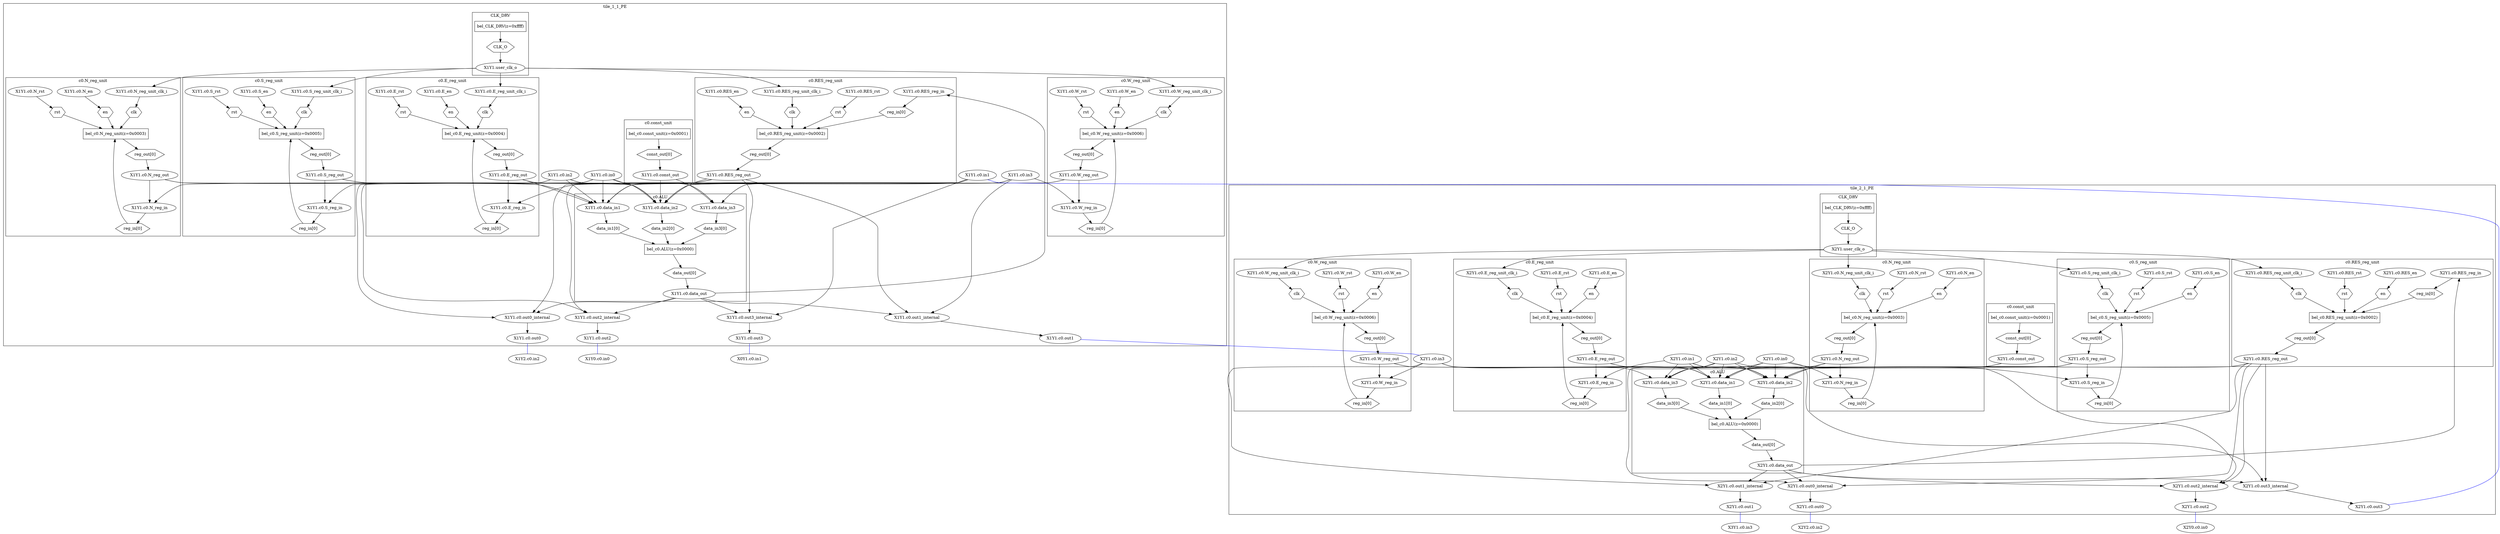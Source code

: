 digraph G {
subgraph cluster_1_1 {
label="tile_1_1_PE";
subgraph cluster_1_1_CLK_DRV {
label="CLK_DRV";
"X1Y1.bel_CLK_DRV" [label="bel_CLK_DRV(z=0xffff)", shape=box];
"X1Y1.CLK_DRVCLK_O" [label="CLK_O", shape=hexagon];
"X1Y1.bel_CLK_DRV" -> "X1Y1.CLK_DRVCLK_O";
"X1Y1.CLK_DRVCLK_O" -> "X1Y1.user_clk_o";
}

subgraph "cluster_1_1_c0.ALU" {
label="c0.ALU";
"X1Y1.bel_c0.ALU" [label="bel_c0.ALU(z=0x0000)", shape=box];
"X1Y1.c0.ALUdata_in1[0]" [label="data_in1[0]", shape=hexagon];
"X1Y1.c0.data_in1" -> "X1Y1.c0.ALUdata_in1[0]";
"X1Y1.c0.ALUdata_in1[0]" -> "X1Y1.bel_c0.ALU";
"X1Y1.c0.ALUdata_in2[0]" [label="data_in2[0]", shape=hexagon];
"X1Y1.c0.data_in2" -> "X1Y1.c0.ALUdata_in2[0]";
"X1Y1.c0.ALUdata_in2[0]" -> "X1Y1.bel_c0.ALU";
"X1Y1.c0.ALUdata_in3[0]" [label="data_in3[0]", shape=hexagon];
"X1Y1.c0.data_in3" -> "X1Y1.c0.ALUdata_in3[0]";
"X1Y1.c0.ALUdata_in3[0]" -> "X1Y1.bel_c0.ALU";
"X1Y1.c0.ALUdata_out[0]" [label="data_out[0]", shape=hexagon];
"X1Y1.bel_c0.ALU" -> "X1Y1.c0.ALUdata_out[0]";
"X1Y1.c0.ALUdata_out[0]" -> "X1Y1.c0.data_out";
}

subgraph "cluster_1_1_c0.const_unit" {
label="c0.const_unit";
"X1Y1.bel_c0.const_unit" [label="bel_c0.const_unit(z=0x0001)", shape=box];
"X1Y1.c0.const_unitconst_out[0]" [label="const_out[0]", shape=hexagon];
"X1Y1.bel_c0.const_unit" -> "X1Y1.c0.const_unitconst_out[0]";
"X1Y1.c0.const_unitconst_out[0]" -> "X1Y1.c0.const_out";
}

subgraph "cluster_1_1_c0.RES_reg_unit" {
label="c0.RES_reg_unit";
"X1Y1.bel_c0.RES_reg_unit" [label="bel_c0.RES_reg_unit(z=0x0002)", shape=box];
"X1Y1.c0.RES_reg_uniten" [label=en, shape=hexagon];
"X1Y1.c0.RES_en" -> "X1Y1.c0.RES_reg_uniten";
"X1Y1.c0.RES_reg_uniten" -> "X1Y1.bel_c0.RES_reg_unit";
"X1Y1.c0.RES_reg_unitreg_in[0]" [label="reg_in[0]", shape=hexagon];
"X1Y1.c0.RES_reg_in" -> "X1Y1.c0.RES_reg_unitreg_in[0]";
"X1Y1.c0.RES_reg_unitreg_in[0]" -> "X1Y1.bel_c0.RES_reg_unit";
"X1Y1.c0.RES_reg_unitrst" [label=rst, shape=hexagon];
"X1Y1.c0.RES_rst" -> "X1Y1.c0.RES_reg_unitrst";
"X1Y1.c0.RES_reg_unitrst" -> "X1Y1.bel_c0.RES_reg_unit";
"X1Y1.c0.RES_reg_unitreg_out[0]" [label="reg_out[0]", shape=hexagon];
"X1Y1.bel_c0.RES_reg_unit" -> "X1Y1.c0.RES_reg_unitreg_out[0]";
"X1Y1.c0.RES_reg_unitreg_out[0]" -> "X1Y1.c0.RES_reg_out";
"X1Y1.c0.RES_reg_unitclk" [label=clk, shape=hexagon];
"X1Y1.c0.RES_reg_unit_clk_i" -> "X1Y1.c0.RES_reg_unitclk";
"X1Y1.c0.RES_reg_unitclk" -> "X1Y1.bel_c0.RES_reg_unit";
}

subgraph "cluster_1_1_c0.N_reg_unit" {
label="c0.N_reg_unit";
"X1Y1.bel_c0.N_reg_unit" [label="bel_c0.N_reg_unit(z=0x0003)", shape=box];
"X1Y1.c0.N_reg_uniten" [label=en, shape=hexagon];
"X1Y1.c0.N_en" -> "X1Y1.c0.N_reg_uniten";
"X1Y1.c0.N_reg_uniten" -> "X1Y1.bel_c0.N_reg_unit";
"X1Y1.c0.N_reg_unitreg_in[0]" [label="reg_in[0]", shape=hexagon];
"X1Y1.c0.N_reg_in" -> "X1Y1.c0.N_reg_unitreg_in[0]";
"X1Y1.c0.N_reg_unitreg_in[0]" -> "X1Y1.bel_c0.N_reg_unit";
"X1Y1.c0.N_reg_unitrst" [label=rst, shape=hexagon];
"X1Y1.c0.N_rst" -> "X1Y1.c0.N_reg_unitrst";
"X1Y1.c0.N_reg_unitrst" -> "X1Y1.bel_c0.N_reg_unit";
"X1Y1.c0.N_reg_unitreg_out[0]" [label="reg_out[0]", shape=hexagon];
"X1Y1.bel_c0.N_reg_unit" -> "X1Y1.c0.N_reg_unitreg_out[0]";
"X1Y1.c0.N_reg_unitreg_out[0]" -> "X1Y1.c0.N_reg_out";
"X1Y1.c0.N_reg_unitclk" [label=clk, shape=hexagon];
"X1Y1.c0.N_reg_unit_clk_i" -> "X1Y1.c0.N_reg_unitclk";
"X1Y1.c0.N_reg_unitclk" -> "X1Y1.bel_c0.N_reg_unit";
}

subgraph "cluster_1_1_c0.E_reg_unit" {
label="c0.E_reg_unit";
"X1Y1.bel_c0.E_reg_unit" [label="bel_c0.E_reg_unit(z=0x0004)", shape=box];
"X1Y1.c0.E_reg_uniten" [label=en, shape=hexagon];
"X1Y1.c0.E_en" -> "X1Y1.c0.E_reg_uniten";
"X1Y1.c0.E_reg_uniten" -> "X1Y1.bel_c0.E_reg_unit";
"X1Y1.c0.E_reg_unitreg_in[0]" [label="reg_in[0]", shape=hexagon];
"X1Y1.c0.E_reg_in" -> "X1Y1.c0.E_reg_unitreg_in[0]";
"X1Y1.c0.E_reg_unitreg_in[0]" -> "X1Y1.bel_c0.E_reg_unit";
"X1Y1.c0.E_reg_unitrst" [label=rst, shape=hexagon];
"X1Y1.c0.E_rst" -> "X1Y1.c0.E_reg_unitrst";
"X1Y1.c0.E_reg_unitrst" -> "X1Y1.bel_c0.E_reg_unit";
"X1Y1.c0.E_reg_unitreg_out[0]" [label="reg_out[0]", shape=hexagon];
"X1Y1.bel_c0.E_reg_unit" -> "X1Y1.c0.E_reg_unitreg_out[0]";
"X1Y1.c0.E_reg_unitreg_out[0]" -> "X1Y1.c0.E_reg_out";
"X1Y1.c0.E_reg_unitclk" [label=clk, shape=hexagon];
"X1Y1.c0.E_reg_unit_clk_i" -> "X1Y1.c0.E_reg_unitclk";
"X1Y1.c0.E_reg_unitclk" -> "X1Y1.bel_c0.E_reg_unit";
}

subgraph "cluster_1_1_c0.S_reg_unit" {
label="c0.S_reg_unit";
"X1Y1.bel_c0.S_reg_unit" [label="bel_c0.S_reg_unit(z=0x0005)", shape=box];
"X1Y1.c0.S_reg_uniten" [label=en, shape=hexagon];
"X1Y1.c0.S_en" -> "X1Y1.c0.S_reg_uniten";
"X1Y1.c0.S_reg_uniten" -> "X1Y1.bel_c0.S_reg_unit";
"X1Y1.c0.S_reg_unitreg_in[0]" [label="reg_in[0]", shape=hexagon];
"X1Y1.c0.S_reg_in" -> "X1Y1.c0.S_reg_unitreg_in[0]";
"X1Y1.c0.S_reg_unitreg_in[0]" -> "X1Y1.bel_c0.S_reg_unit";
"X1Y1.c0.S_reg_unitrst" [label=rst, shape=hexagon];
"X1Y1.c0.S_rst" -> "X1Y1.c0.S_reg_unitrst";
"X1Y1.c0.S_reg_unitrst" -> "X1Y1.bel_c0.S_reg_unit";
"X1Y1.c0.S_reg_unitreg_out[0]" [label="reg_out[0]", shape=hexagon];
"X1Y1.bel_c0.S_reg_unit" -> "X1Y1.c0.S_reg_unitreg_out[0]";
"X1Y1.c0.S_reg_unitreg_out[0]" -> "X1Y1.c0.S_reg_out";
"X1Y1.c0.S_reg_unitclk" [label=clk, shape=hexagon];
"X1Y1.c0.S_reg_unit_clk_i" -> "X1Y1.c0.S_reg_unitclk";
"X1Y1.c0.S_reg_unitclk" -> "X1Y1.bel_c0.S_reg_unit";
}

subgraph "cluster_1_1_c0.W_reg_unit" {
label="c0.W_reg_unit";
"X1Y1.bel_c0.W_reg_unit" [label="bel_c0.W_reg_unit(z=0x0006)", shape=box];
"X1Y1.c0.W_reg_uniten" [label=en, shape=hexagon];
"X1Y1.c0.W_en" -> "X1Y1.c0.W_reg_uniten";
"X1Y1.c0.W_reg_uniten" -> "X1Y1.bel_c0.W_reg_unit";
"X1Y1.c0.W_reg_unitreg_in[0]" [label="reg_in[0]", shape=hexagon];
"X1Y1.c0.W_reg_in" -> "X1Y1.c0.W_reg_unitreg_in[0]";
"X1Y1.c0.W_reg_unitreg_in[0]" -> "X1Y1.bel_c0.W_reg_unit";
"X1Y1.c0.W_reg_unitrst" [label=rst, shape=hexagon];
"X1Y1.c0.W_rst" -> "X1Y1.c0.W_reg_unitrst";
"X1Y1.c0.W_reg_unitrst" -> "X1Y1.bel_c0.W_reg_unit";
"X1Y1.c0.W_reg_unitreg_out[0]" [label="reg_out[0]", shape=hexagon];
"X1Y1.bel_c0.W_reg_unit" -> "X1Y1.c0.W_reg_unitreg_out[0]";
"X1Y1.c0.W_reg_unitreg_out[0]" -> "X1Y1.c0.W_reg_out";
"X1Y1.c0.W_reg_unitclk" [label=clk, shape=hexagon];
"X1Y1.c0.W_reg_unit_clk_i" -> "X1Y1.c0.W_reg_unitclk";
"X1Y1.c0.W_reg_unitclk" -> "X1Y1.bel_c0.W_reg_unit";
}

"X1Y1.user_clk_o" -> "X1Y1.c0.RES_reg_unit_clk_i";
"X1Y1.user_clk_o" -> "X1Y1.c0.N_reg_unit_clk_i";
"X1Y1.user_clk_o" -> "X1Y1.c0.E_reg_unit_clk_i";
"X1Y1.user_clk_o" -> "X1Y1.c0.S_reg_unit_clk_i";
"X1Y1.user_clk_o" -> "X1Y1.c0.W_reg_unit_clk_i";
"X1Y1.c0.out0_internal" -> "X1Y1.c0.out0";
"X1Y1.c0.out1_internal" -> "X1Y1.c0.out1";
"X1Y1.c0.out2_internal" -> "X1Y1.c0.out2";
"X1Y1.c0.out3_internal" -> "X1Y1.c0.out3";
"X1Y1.c0.data_out" -> "X1Y1.c0.out0_internal";
"X1Y1.c0.RES_reg_out" -> "X1Y1.c0.out0_internal";
"X1Y1.c0.in2" -> "X1Y1.c0.out0_internal";
"X1Y1.c0.data_out" -> "X1Y1.c0.out1_internal";
"X1Y1.c0.RES_reg_out" -> "X1Y1.c0.out1_internal";
"X1Y1.c0.in3" -> "X1Y1.c0.out1_internal";
"X1Y1.c0.data_out" -> "X1Y1.c0.out2_internal";
"X1Y1.c0.RES_reg_out" -> "X1Y1.c0.out2_internal";
"X1Y1.c0.in0" -> "X1Y1.c0.out2_internal";
"X1Y1.c0.data_out" -> "X1Y1.c0.out3_internal";
"X1Y1.c0.RES_reg_out" -> "X1Y1.c0.out3_internal";
"X1Y1.c0.in1" -> "X1Y1.c0.out3_internal";
"X1Y1.c0.in0" -> "X1Y1.c0.data_in1";
"X1Y1.c0.in1" -> "X1Y1.c0.data_in1";
"X1Y1.c0.in2" -> "X1Y1.c0.data_in1";
"X1Y1.c0.in3" -> "X1Y1.c0.data_in1";
"X1Y1.c0.RES_reg_out" -> "X1Y1.c0.data_in1";
"X1Y1.c0.N_reg_out" -> "X1Y1.c0.data_in1";
"X1Y1.c0.E_reg_out" -> "X1Y1.c0.data_in1";
"X1Y1.c0.S_reg_out" -> "X1Y1.c0.data_in1";
"X1Y1.c0.W_reg_out" -> "X1Y1.c0.data_in1";
"X1Y1.c0.in0" -> "X1Y1.c0.data_in2";
"X1Y1.c0.in1" -> "X1Y1.c0.data_in2";
"X1Y1.c0.in2" -> "X1Y1.c0.data_in2";
"X1Y1.c0.in3" -> "X1Y1.c0.data_in2";
"X1Y1.c0.const_out" -> "X1Y1.c0.data_in2";
"X1Y1.c0.RES_reg_out" -> "X1Y1.c0.data_in2";
"X1Y1.c0.N_reg_out" -> "X1Y1.c0.data_in2";
"X1Y1.c0.E_reg_out" -> "X1Y1.c0.data_in2";
"X1Y1.c0.S_reg_out" -> "X1Y1.c0.data_in2";
"X1Y1.c0.W_reg_out" -> "X1Y1.c0.data_in2";
"X1Y1.c0.in0" -> "X1Y1.c0.data_in3";
"X1Y1.c0.in1" -> "X1Y1.c0.data_in3";
"X1Y1.c0.in2" -> "X1Y1.c0.data_in3";
"X1Y1.c0.in3" -> "X1Y1.c0.data_in3";
"X1Y1.c0.const_out" -> "X1Y1.c0.data_in3";
"X1Y1.c0.data_out" -> "X1Y1.c0.RES_reg_in";
"X1Y1.c0.in0" -> "X1Y1.c0.N_reg_in";
"X1Y1.c0.N_reg_out" -> "X1Y1.c0.N_reg_in";
"X1Y1.c0.in1" -> "X1Y1.c0.E_reg_in";
"X1Y1.c0.E_reg_out" -> "X1Y1.c0.E_reg_in";
"X1Y1.c0.in2" -> "X1Y1.c0.S_reg_in";
"X1Y1.c0.S_reg_out" -> "X1Y1.c0.S_reg_in";
"X1Y1.c0.in3" -> "X1Y1.c0.W_reg_in";
"X1Y1.c0.W_reg_out" -> "X1Y1.c0.W_reg_in";
}

"X1Y1.c0.out0" -> "X1Y2.c0.in2" [dir=none, color=blue];
"X1Y1.c0.out1" -> "X2Y1.c0.in3" [dir=none, color=blue];
"X1Y1.c0.out2" -> "X1Y0.c0.in0" [dir=none, color=blue];
"X1Y1.c0.out3" -> "X0Y1.c0.in1" [dir=none, color=blue];
subgraph cluster_2_1 {
label="tile_2_1_PE";
subgraph cluster_2_1_CLK_DRV {
label="CLK_DRV";
"X2Y1.bel_CLK_DRV" [label="bel_CLK_DRV(z=0xffff)", shape=box];
"X2Y1.CLK_DRVCLK_O" [label="CLK_O", shape=hexagon];
"X2Y1.bel_CLK_DRV" -> "X2Y1.CLK_DRVCLK_O";
"X2Y1.CLK_DRVCLK_O" -> "X2Y1.user_clk_o";
}

subgraph "cluster_2_1_c0.ALU" {
label="c0.ALU";
"X2Y1.bel_c0.ALU" [label="bel_c0.ALU(z=0x0000)", shape=box];
"X2Y1.c0.ALUdata_in1[0]" [label="data_in1[0]", shape=hexagon];
"X2Y1.c0.data_in1" -> "X2Y1.c0.ALUdata_in1[0]";
"X2Y1.c0.ALUdata_in1[0]" -> "X2Y1.bel_c0.ALU";
"X2Y1.c0.ALUdata_in2[0]" [label="data_in2[0]", shape=hexagon];
"X2Y1.c0.data_in2" -> "X2Y1.c0.ALUdata_in2[0]";
"X2Y1.c0.ALUdata_in2[0]" -> "X2Y1.bel_c0.ALU";
"X2Y1.c0.ALUdata_in3[0]" [label="data_in3[0]", shape=hexagon];
"X2Y1.c0.data_in3" -> "X2Y1.c0.ALUdata_in3[0]";
"X2Y1.c0.ALUdata_in3[0]" -> "X2Y1.bel_c0.ALU";
"X2Y1.c0.ALUdata_out[0]" [label="data_out[0]", shape=hexagon];
"X2Y1.bel_c0.ALU" -> "X2Y1.c0.ALUdata_out[0]";
"X2Y1.c0.ALUdata_out[0]" -> "X2Y1.c0.data_out";
}

subgraph "cluster_2_1_c0.const_unit" {
label="c0.const_unit";
"X2Y1.bel_c0.const_unit" [label="bel_c0.const_unit(z=0x0001)", shape=box];
"X2Y1.c0.const_unitconst_out[0]" [label="const_out[0]", shape=hexagon];
"X2Y1.bel_c0.const_unit" -> "X2Y1.c0.const_unitconst_out[0]";
"X2Y1.c0.const_unitconst_out[0]" -> "X2Y1.c0.const_out";
}

subgraph "cluster_2_1_c0.RES_reg_unit" {
label="c0.RES_reg_unit";
"X2Y1.bel_c0.RES_reg_unit" [label="bel_c0.RES_reg_unit(z=0x0002)", shape=box];
"X2Y1.c0.RES_reg_uniten" [label=en, shape=hexagon];
"X2Y1.c0.RES_en" -> "X2Y1.c0.RES_reg_uniten";
"X2Y1.c0.RES_reg_uniten" -> "X2Y1.bel_c0.RES_reg_unit";
"X2Y1.c0.RES_reg_unitreg_in[0]" [label="reg_in[0]", shape=hexagon];
"X2Y1.c0.RES_reg_in" -> "X2Y1.c0.RES_reg_unitreg_in[0]";
"X2Y1.c0.RES_reg_unitreg_in[0]" -> "X2Y1.bel_c0.RES_reg_unit";
"X2Y1.c0.RES_reg_unitrst" [label=rst, shape=hexagon];
"X2Y1.c0.RES_rst" -> "X2Y1.c0.RES_reg_unitrst";
"X2Y1.c0.RES_reg_unitrst" -> "X2Y1.bel_c0.RES_reg_unit";
"X2Y1.c0.RES_reg_unitreg_out[0]" [label="reg_out[0]", shape=hexagon];
"X2Y1.bel_c0.RES_reg_unit" -> "X2Y1.c0.RES_reg_unitreg_out[0]";
"X2Y1.c0.RES_reg_unitreg_out[0]" -> "X2Y1.c0.RES_reg_out";
"X2Y1.c0.RES_reg_unitclk" [label=clk, shape=hexagon];
"X2Y1.c0.RES_reg_unit_clk_i" -> "X2Y1.c0.RES_reg_unitclk";
"X2Y1.c0.RES_reg_unitclk" -> "X2Y1.bel_c0.RES_reg_unit";
}

subgraph "cluster_2_1_c0.N_reg_unit" {
label="c0.N_reg_unit";
"X2Y1.bel_c0.N_reg_unit" [label="bel_c0.N_reg_unit(z=0x0003)", shape=box];
"X2Y1.c0.N_reg_uniten" [label=en, shape=hexagon];
"X2Y1.c0.N_en" -> "X2Y1.c0.N_reg_uniten";
"X2Y1.c0.N_reg_uniten" -> "X2Y1.bel_c0.N_reg_unit";
"X2Y1.c0.N_reg_unitreg_in[0]" [label="reg_in[0]", shape=hexagon];
"X2Y1.c0.N_reg_in" -> "X2Y1.c0.N_reg_unitreg_in[0]";
"X2Y1.c0.N_reg_unitreg_in[0]" -> "X2Y1.bel_c0.N_reg_unit";
"X2Y1.c0.N_reg_unitrst" [label=rst, shape=hexagon];
"X2Y1.c0.N_rst" -> "X2Y1.c0.N_reg_unitrst";
"X2Y1.c0.N_reg_unitrst" -> "X2Y1.bel_c0.N_reg_unit";
"X2Y1.c0.N_reg_unitreg_out[0]" [label="reg_out[0]", shape=hexagon];
"X2Y1.bel_c0.N_reg_unit" -> "X2Y1.c0.N_reg_unitreg_out[0]";
"X2Y1.c0.N_reg_unitreg_out[0]" -> "X2Y1.c0.N_reg_out";
"X2Y1.c0.N_reg_unitclk" [label=clk, shape=hexagon];
"X2Y1.c0.N_reg_unit_clk_i" -> "X2Y1.c0.N_reg_unitclk";
"X2Y1.c0.N_reg_unitclk" -> "X2Y1.bel_c0.N_reg_unit";
}

subgraph "cluster_2_1_c0.E_reg_unit" {
label="c0.E_reg_unit";
"X2Y1.bel_c0.E_reg_unit" [label="bel_c0.E_reg_unit(z=0x0004)", shape=box];
"X2Y1.c0.E_reg_uniten" [label=en, shape=hexagon];
"X2Y1.c0.E_en" -> "X2Y1.c0.E_reg_uniten";
"X2Y1.c0.E_reg_uniten" -> "X2Y1.bel_c0.E_reg_unit";
"X2Y1.c0.E_reg_unitreg_in[0]" [label="reg_in[0]", shape=hexagon];
"X2Y1.c0.E_reg_in" -> "X2Y1.c0.E_reg_unitreg_in[0]";
"X2Y1.c0.E_reg_unitreg_in[0]" -> "X2Y1.bel_c0.E_reg_unit";
"X2Y1.c0.E_reg_unitrst" [label=rst, shape=hexagon];
"X2Y1.c0.E_rst" -> "X2Y1.c0.E_reg_unitrst";
"X2Y1.c0.E_reg_unitrst" -> "X2Y1.bel_c0.E_reg_unit";
"X2Y1.c0.E_reg_unitreg_out[0]" [label="reg_out[0]", shape=hexagon];
"X2Y1.bel_c0.E_reg_unit" -> "X2Y1.c0.E_reg_unitreg_out[0]";
"X2Y1.c0.E_reg_unitreg_out[0]" -> "X2Y1.c0.E_reg_out";
"X2Y1.c0.E_reg_unitclk" [label=clk, shape=hexagon];
"X2Y1.c0.E_reg_unit_clk_i" -> "X2Y1.c0.E_reg_unitclk";
"X2Y1.c0.E_reg_unitclk" -> "X2Y1.bel_c0.E_reg_unit";
}

subgraph "cluster_2_1_c0.S_reg_unit" {
label="c0.S_reg_unit";
"X2Y1.bel_c0.S_reg_unit" [label="bel_c0.S_reg_unit(z=0x0005)", shape=box];
"X2Y1.c0.S_reg_uniten" [label=en, shape=hexagon];
"X2Y1.c0.S_en" -> "X2Y1.c0.S_reg_uniten";
"X2Y1.c0.S_reg_uniten" -> "X2Y1.bel_c0.S_reg_unit";
"X2Y1.c0.S_reg_unitreg_in[0]" [label="reg_in[0]", shape=hexagon];
"X2Y1.c0.S_reg_in" -> "X2Y1.c0.S_reg_unitreg_in[0]";
"X2Y1.c0.S_reg_unitreg_in[0]" -> "X2Y1.bel_c0.S_reg_unit";
"X2Y1.c0.S_reg_unitrst" [label=rst, shape=hexagon];
"X2Y1.c0.S_rst" -> "X2Y1.c0.S_reg_unitrst";
"X2Y1.c0.S_reg_unitrst" -> "X2Y1.bel_c0.S_reg_unit";
"X2Y1.c0.S_reg_unitreg_out[0]" [label="reg_out[0]", shape=hexagon];
"X2Y1.bel_c0.S_reg_unit" -> "X2Y1.c0.S_reg_unitreg_out[0]";
"X2Y1.c0.S_reg_unitreg_out[0]" -> "X2Y1.c0.S_reg_out";
"X2Y1.c0.S_reg_unitclk" [label=clk, shape=hexagon];
"X2Y1.c0.S_reg_unit_clk_i" -> "X2Y1.c0.S_reg_unitclk";
"X2Y1.c0.S_reg_unitclk" -> "X2Y1.bel_c0.S_reg_unit";
}

subgraph "cluster_2_1_c0.W_reg_unit" {
label="c0.W_reg_unit";
"X2Y1.bel_c0.W_reg_unit" [label="bel_c0.W_reg_unit(z=0x0006)", shape=box];
"X2Y1.c0.W_reg_uniten" [label=en, shape=hexagon];
"X2Y1.c0.W_en" -> "X2Y1.c0.W_reg_uniten";
"X2Y1.c0.W_reg_uniten" -> "X2Y1.bel_c0.W_reg_unit";
"X2Y1.c0.W_reg_unitreg_in[0]" [label="reg_in[0]", shape=hexagon];
"X2Y1.c0.W_reg_in" -> "X2Y1.c0.W_reg_unitreg_in[0]";
"X2Y1.c0.W_reg_unitreg_in[0]" -> "X2Y1.bel_c0.W_reg_unit";
"X2Y1.c0.W_reg_unitrst" [label=rst, shape=hexagon];
"X2Y1.c0.W_rst" -> "X2Y1.c0.W_reg_unitrst";
"X2Y1.c0.W_reg_unitrst" -> "X2Y1.bel_c0.W_reg_unit";
"X2Y1.c0.W_reg_unitreg_out[0]" [label="reg_out[0]", shape=hexagon];
"X2Y1.bel_c0.W_reg_unit" -> "X2Y1.c0.W_reg_unitreg_out[0]";
"X2Y1.c0.W_reg_unitreg_out[0]" -> "X2Y1.c0.W_reg_out";
"X2Y1.c0.W_reg_unitclk" [label=clk, shape=hexagon];
"X2Y1.c0.W_reg_unit_clk_i" -> "X2Y1.c0.W_reg_unitclk";
"X2Y1.c0.W_reg_unitclk" -> "X2Y1.bel_c0.W_reg_unit";
}

"X2Y1.user_clk_o" -> "X2Y1.c0.RES_reg_unit_clk_i";
"X2Y1.user_clk_o" -> "X2Y1.c0.N_reg_unit_clk_i";
"X2Y1.user_clk_o" -> "X2Y1.c0.E_reg_unit_clk_i";
"X2Y1.user_clk_o" -> "X2Y1.c0.S_reg_unit_clk_i";
"X2Y1.user_clk_o" -> "X2Y1.c0.W_reg_unit_clk_i";
"X2Y1.c0.out0_internal" -> "X2Y1.c0.out0";
"X2Y1.c0.out1_internal" -> "X2Y1.c0.out1";
"X2Y1.c0.out2_internal" -> "X2Y1.c0.out2";
"X2Y1.c0.out3_internal" -> "X2Y1.c0.out3";
"X2Y1.c0.data_out" -> "X2Y1.c0.out0_internal";
"X2Y1.c0.RES_reg_out" -> "X2Y1.c0.out0_internal";
"X2Y1.c0.in2" -> "X2Y1.c0.out0_internal";
"X2Y1.c0.data_out" -> "X2Y1.c0.out1_internal";
"X2Y1.c0.RES_reg_out" -> "X2Y1.c0.out1_internal";
"X2Y1.c0.in3" -> "X2Y1.c0.out1_internal";
"X2Y1.c0.data_out" -> "X2Y1.c0.out2_internal";
"X2Y1.c0.RES_reg_out" -> "X2Y1.c0.out2_internal";
"X2Y1.c0.in0" -> "X2Y1.c0.out2_internal";
"X2Y1.c0.data_out" -> "X2Y1.c0.out3_internal";
"X2Y1.c0.RES_reg_out" -> "X2Y1.c0.out3_internal";
"X2Y1.c0.in1" -> "X2Y1.c0.out3_internal";
"X2Y1.c0.in0" -> "X2Y1.c0.data_in1";
"X2Y1.c0.in1" -> "X2Y1.c0.data_in1";
"X2Y1.c0.in2" -> "X2Y1.c0.data_in1";
"X2Y1.c0.in3" -> "X2Y1.c0.data_in1";
"X2Y1.c0.RES_reg_out" -> "X2Y1.c0.data_in1";
"X2Y1.c0.N_reg_out" -> "X2Y1.c0.data_in1";
"X2Y1.c0.E_reg_out" -> "X2Y1.c0.data_in1";
"X2Y1.c0.S_reg_out" -> "X2Y1.c0.data_in1";
"X2Y1.c0.W_reg_out" -> "X2Y1.c0.data_in1";
"X2Y1.c0.in0" -> "X2Y1.c0.data_in2";
"X2Y1.c0.in1" -> "X2Y1.c0.data_in2";
"X2Y1.c0.in2" -> "X2Y1.c0.data_in2";
"X2Y1.c0.in3" -> "X2Y1.c0.data_in2";
"X2Y1.c0.const_out" -> "X2Y1.c0.data_in2";
"X2Y1.c0.RES_reg_out" -> "X2Y1.c0.data_in2";
"X2Y1.c0.N_reg_out" -> "X2Y1.c0.data_in2";
"X2Y1.c0.E_reg_out" -> "X2Y1.c0.data_in2";
"X2Y1.c0.S_reg_out" -> "X2Y1.c0.data_in2";
"X2Y1.c0.W_reg_out" -> "X2Y1.c0.data_in2";
"X2Y1.c0.in0" -> "X2Y1.c0.data_in3";
"X2Y1.c0.in1" -> "X2Y1.c0.data_in3";
"X2Y1.c0.in2" -> "X2Y1.c0.data_in3";
"X2Y1.c0.in3" -> "X2Y1.c0.data_in3";
"X2Y1.c0.const_out" -> "X2Y1.c0.data_in3";
"X2Y1.c0.data_out" -> "X2Y1.c0.RES_reg_in";
"X2Y1.c0.in0" -> "X2Y1.c0.N_reg_in";
"X2Y1.c0.N_reg_out" -> "X2Y1.c0.N_reg_in";
"X2Y1.c0.in1" -> "X2Y1.c0.E_reg_in";
"X2Y1.c0.E_reg_out" -> "X2Y1.c0.E_reg_in";
"X2Y1.c0.in2" -> "X2Y1.c0.S_reg_in";
"X2Y1.c0.S_reg_out" -> "X2Y1.c0.S_reg_in";
"X2Y1.c0.in3" -> "X2Y1.c0.W_reg_in";
"X2Y1.c0.W_reg_out" -> "X2Y1.c0.W_reg_in";
}

"X2Y1.c0.out0" -> "X2Y2.c0.in2" [dir=none, color=blue];
"X2Y1.c0.out1" -> "X3Y1.c0.in3" [dir=none, color=blue];
"X2Y1.c0.out2" -> "X2Y0.c0.in0" [dir=none, color=blue];
"X2Y1.c0.out3" -> "X1Y1.c0.in1" [dir=none, color=blue];
}
